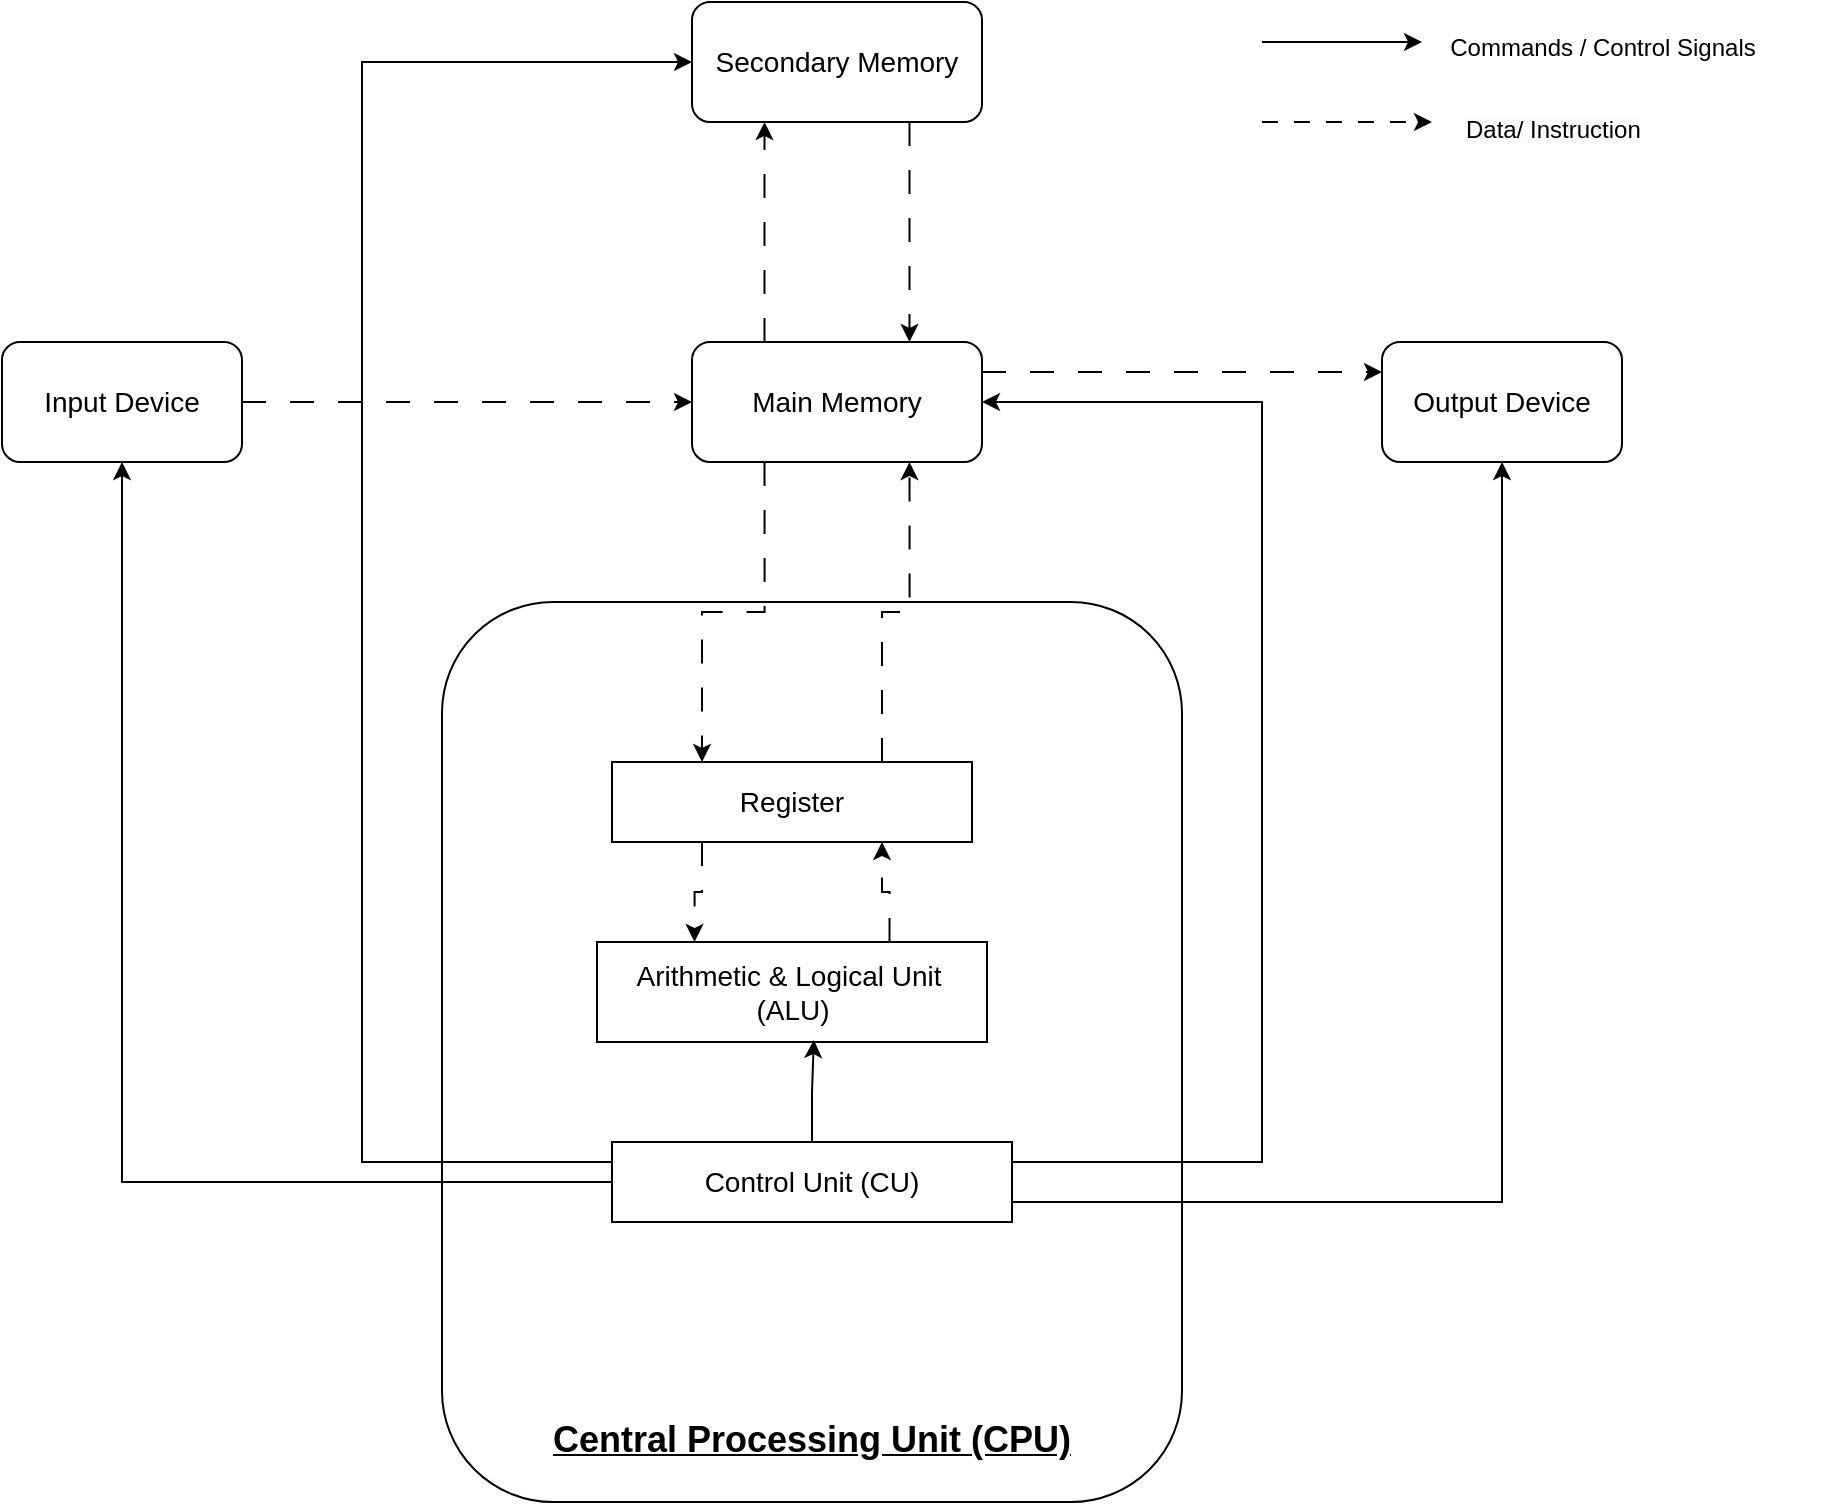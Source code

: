 <mxfile version="24.6.2" type="device">
  <diagram name="Page-1" id="Vc08yr3_zJAEnjp8Pe5J">
    <mxGraphModel dx="1434" dy="772" grid="1" gridSize="10" guides="1" tooltips="1" connect="1" arrows="1" fold="1" page="1" pageScale="1" pageWidth="1920" pageHeight="1200" math="0" shadow="0">
      <root>
        <mxCell id="0" />
        <mxCell id="1" parent="0" />
        <mxCell id="NIqYZCi16Il6kfepJ139-2" value="&lt;div&gt;&lt;br&gt;&lt;/div&gt;&lt;div&gt;&lt;br&gt;&lt;/div&gt;&lt;div&gt;&lt;br&gt;&lt;/div&gt;&lt;div&gt;&lt;br&gt;&lt;/div&gt;&lt;div&gt;&lt;br&gt;&lt;/div&gt;&lt;div&gt;&lt;br&gt;&lt;/div&gt;&lt;div&gt;&lt;br&gt;&lt;/div&gt;&lt;div&gt;&lt;br&gt;&lt;/div&gt;&lt;div&gt;&lt;br&gt;&lt;/div&gt;&lt;div&gt;&lt;br&gt;&lt;/div&gt;&lt;div&gt;&lt;br&gt;&lt;/div&gt;&lt;div&gt;&lt;br&gt;&lt;/div&gt;&lt;div&gt;&lt;br&gt;&lt;/div&gt;&lt;div&gt;&lt;br&gt;&lt;/div&gt;&lt;div&gt;&lt;br&gt;&lt;/div&gt;&lt;div&gt;&lt;br&gt;&lt;/div&gt;&lt;div&gt;&lt;br&gt;&lt;/div&gt;&lt;div&gt;&lt;br&gt;&lt;/div&gt;&lt;div&gt;&lt;br&gt;&lt;/div&gt;&lt;div&gt;&lt;br&gt;&lt;/div&gt;&lt;div&gt;&lt;br&gt;&lt;/div&gt;&lt;div&gt;&lt;br&gt;&lt;/div&gt;&lt;div&gt;&lt;br&gt;&lt;/div&gt;&lt;div&gt;&lt;br&gt;&lt;/div&gt;&lt;div&gt;&lt;br&gt;&lt;/div&gt;&lt;div&gt;&lt;br&gt;&lt;/div&gt;&lt;div&gt;&lt;br&gt;&lt;/div&gt;&lt;div&gt;&lt;font style=&quot;font-size: 18px;&quot;&gt;&lt;b&gt;&lt;u&gt;Central Processing Unit (CPU)&lt;/u&gt;&lt;/b&gt;&lt;/font&gt;&lt;/div&gt;" style="rounded=1;whiteSpace=wrap;html=1;" vertex="1" parent="1">
          <mxGeometry x="870" y="620" width="370" height="450" as="geometry" />
        </mxCell>
        <mxCell id="NIqYZCi16Il6kfepJ139-23" style="edgeStyle=orthogonalEdgeStyle;rounded=0;orthogonalLoop=1;jettySize=auto;html=1;exitX=0.75;exitY=0;exitDx=0;exitDy=0;entryX=0.75;entryY=1;entryDx=0;entryDy=0;dashed=1;dashPattern=12 12;" edge="1" parent="1" source="NIqYZCi16Il6kfepJ139-1" target="NIqYZCi16Il6kfepJ139-7">
          <mxGeometry relative="1" as="geometry" />
        </mxCell>
        <mxCell id="NIqYZCi16Il6kfepJ139-25" style="edgeStyle=orthogonalEdgeStyle;rounded=0;orthogonalLoop=1;jettySize=auto;html=1;exitX=0.25;exitY=1;exitDx=0;exitDy=0;entryX=0.25;entryY=0;entryDx=0;entryDy=0;dashed=1;dashPattern=12 12;" edge="1" parent="1" source="NIqYZCi16Il6kfepJ139-1" target="NIqYZCi16Il6kfepJ139-4">
          <mxGeometry relative="1" as="geometry" />
        </mxCell>
        <mxCell id="NIqYZCi16Il6kfepJ139-1" value="&lt;font style=&quot;font-size: 14px;&quot;&gt;Register&lt;/font&gt;" style="rounded=0;whiteSpace=wrap;html=1;" vertex="1" parent="1">
          <mxGeometry x="955" y="700" width="180" height="40" as="geometry" />
        </mxCell>
        <mxCell id="NIqYZCi16Il6kfepJ139-26" style="edgeStyle=orthogonalEdgeStyle;rounded=0;orthogonalLoop=1;jettySize=auto;html=1;exitX=0.75;exitY=0;exitDx=0;exitDy=0;entryX=0.75;entryY=1;entryDx=0;entryDy=0;dashed=1;dashPattern=12 12;" edge="1" parent="1" source="NIqYZCi16Il6kfepJ139-4" target="NIqYZCi16Il6kfepJ139-1">
          <mxGeometry relative="1" as="geometry" />
        </mxCell>
        <mxCell id="NIqYZCi16Il6kfepJ139-4" value="&lt;font style=&quot;font-size: 14px;&quot;&gt;Arithmetic &amp;amp; Logical Unit&amp;nbsp;&lt;/font&gt;&lt;div&gt;&lt;font style=&quot;font-size: 14px;&quot;&gt;(ALU)&lt;/font&gt;&lt;/div&gt;" style="rounded=0;whiteSpace=wrap;html=1;" vertex="1" parent="1">
          <mxGeometry x="947.5" y="790" width="195" height="50" as="geometry" />
        </mxCell>
        <mxCell id="NIqYZCi16Il6kfepJ139-12" style="edgeStyle=orthogonalEdgeStyle;rounded=0;orthogonalLoop=1;jettySize=auto;html=1;entryX=0.5;entryY=1;entryDx=0;entryDy=0;" edge="1" parent="1" source="NIqYZCi16Il6kfepJ139-5" target="NIqYZCi16Il6kfepJ139-9">
          <mxGeometry relative="1" as="geometry" />
        </mxCell>
        <mxCell id="NIqYZCi16Il6kfepJ139-13" style="edgeStyle=orthogonalEdgeStyle;rounded=0;orthogonalLoop=1;jettySize=auto;html=1;exitX=0;exitY=0.25;exitDx=0;exitDy=0;entryX=0;entryY=0.5;entryDx=0;entryDy=0;" edge="1" parent="1" source="NIqYZCi16Il6kfepJ139-5" target="NIqYZCi16Il6kfepJ139-11">
          <mxGeometry relative="1" as="geometry">
            <Array as="points">
              <mxPoint x="830" y="900" />
              <mxPoint x="830" y="350" />
            </Array>
          </mxGeometry>
        </mxCell>
        <mxCell id="NIqYZCi16Il6kfepJ139-14" style="edgeStyle=orthogonalEdgeStyle;rounded=0;orthogonalLoop=1;jettySize=auto;html=1;exitX=1;exitY=0.75;exitDx=0;exitDy=0;entryX=0.5;entryY=1;entryDx=0;entryDy=0;" edge="1" parent="1" source="NIqYZCi16Il6kfepJ139-5" target="NIqYZCi16Il6kfepJ139-10">
          <mxGeometry relative="1" as="geometry" />
        </mxCell>
        <mxCell id="NIqYZCi16Il6kfepJ139-15" style="edgeStyle=orthogonalEdgeStyle;rounded=0;orthogonalLoop=1;jettySize=auto;html=1;exitX=1;exitY=0.25;exitDx=0;exitDy=0;entryX=1;entryY=0.5;entryDx=0;entryDy=0;" edge="1" parent="1" source="NIqYZCi16Il6kfepJ139-5" target="NIqYZCi16Il6kfepJ139-7">
          <mxGeometry relative="1" as="geometry">
            <mxPoint x="1280" y="520" as="targetPoint" />
            <Array as="points">
              <mxPoint x="1280" y="900" />
              <mxPoint x="1280" y="520" />
            </Array>
          </mxGeometry>
        </mxCell>
        <mxCell id="NIqYZCi16Il6kfepJ139-5" value="&lt;font style=&quot;font-size: 14px;&quot;&gt;Control Unit (CU)&lt;/font&gt;" style="rounded=0;whiteSpace=wrap;html=1;" vertex="1" parent="1">
          <mxGeometry x="955" y="890" width="200" height="40" as="geometry" />
        </mxCell>
        <mxCell id="NIqYZCi16Il6kfepJ139-18" style="edgeStyle=orthogonalEdgeStyle;rounded=0;orthogonalLoop=1;jettySize=auto;html=1;exitX=1;exitY=0.25;exitDx=0;exitDy=0;entryX=0;entryY=0.25;entryDx=0;entryDy=0;dashed=1;dashPattern=12 12;" edge="1" parent="1" source="NIqYZCi16Il6kfepJ139-7" target="NIqYZCi16Il6kfepJ139-10">
          <mxGeometry relative="1" as="geometry" />
        </mxCell>
        <mxCell id="NIqYZCi16Il6kfepJ139-20" style="edgeStyle=orthogonalEdgeStyle;rounded=0;orthogonalLoop=1;jettySize=auto;html=1;exitX=0.25;exitY=0;exitDx=0;exitDy=0;entryX=0.25;entryY=1;entryDx=0;entryDy=0;dashed=1;dashPattern=12 12;" edge="1" parent="1" source="NIqYZCi16Il6kfepJ139-7" target="NIqYZCi16Il6kfepJ139-11">
          <mxGeometry relative="1" as="geometry" />
        </mxCell>
        <mxCell id="NIqYZCi16Il6kfepJ139-22" style="edgeStyle=orthogonalEdgeStyle;rounded=0;orthogonalLoop=1;jettySize=auto;html=1;exitX=0.25;exitY=1;exitDx=0;exitDy=0;entryX=0.25;entryY=0;entryDx=0;entryDy=0;dashed=1;dashPattern=12 12;" edge="1" parent="1" source="NIqYZCi16Il6kfepJ139-7" target="NIqYZCi16Il6kfepJ139-1">
          <mxGeometry relative="1" as="geometry" />
        </mxCell>
        <mxCell id="NIqYZCi16Il6kfepJ139-7" value="&lt;font style=&quot;font-size: 14px;&quot;&gt;Main Memory&lt;/font&gt;" style="rounded=1;whiteSpace=wrap;html=1;" vertex="1" parent="1">
          <mxGeometry x="995" y="490" width="145" height="60" as="geometry" />
        </mxCell>
        <mxCell id="NIqYZCi16Il6kfepJ139-16" style="edgeStyle=orthogonalEdgeStyle;rounded=0;orthogonalLoop=1;jettySize=auto;html=1;exitX=1;exitY=0.5;exitDx=0;exitDy=0;entryX=0;entryY=0.5;entryDx=0;entryDy=0;dashed=1;dashPattern=12 12;" edge="1" parent="1" source="NIqYZCi16Il6kfepJ139-9" target="NIqYZCi16Il6kfepJ139-7">
          <mxGeometry relative="1" as="geometry" />
        </mxCell>
        <mxCell id="NIqYZCi16Il6kfepJ139-9" value="&lt;font style=&quot;font-size: 14px;&quot;&gt;Input Device&lt;/font&gt;" style="rounded=1;whiteSpace=wrap;html=1;" vertex="1" parent="1">
          <mxGeometry x="650" y="490" width="120" height="60" as="geometry" />
        </mxCell>
        <mxCell id="NIqYZCi16Il6kfepJ139-10" value="&lt;font style=&quot;font-size: 14px;&quot;&gt;Output Device&lt;/font&gt;" style="rounded=1;whiteSpace=wrap;html=1;" vertex="1" parent="1">
          <mxGeometry x="1340" y="490" width="120" height="60" as="geometry" />
        </mxCell>
        <mxCell id="NIqYZCi16Il6kfepJ139-21" style="edgeStyle=orthogonalEdgeStyle;rounded=0;orthogonalLoop=1;jettySize=auto;html=1;exitX=0.75;exitY=1;exitDx=0;exitDy=0;entryX=0.75;entryY=0;entryDx=0;entryDy=0;dashed=1;dashPattern=12 12;" edge="1" parent="1" source="NIqYZCi16Il6kfepJ139-11" target="NIqYZCi16Il6kfepJ139-7">
          <mxGeometry relative="1" as="geometry" />
        </mxCell>
        <mxCell id="NIqYZCi16Il6kfepJ139-11" value="&lt;font style=&quot;font-size: 14px;&quot;&gt;Secondary Memory&lt;/font&gt;" style="rounded=1;whiteSpace=wrap;html=1;" vertex="1" parent="1">
          <mxGeometry x="995" y="320" width="145" height="60" as="geometry" />
        </mxCell>
        <mxCell id="NIqYZCi16Il6kfepJ139-27" style="edgeStyle=orthogonalEdgeStyle;rounded=0;orthogonalLoop=1;jettySize=auto;html=1;exitX=0.5;exitY=0;exitDx=0;exitDy=0;entryX=0.556;entryY=0.98;entryDx=0;entryDy=0;entryPerimeter=0;" edge="1" parent="1" source="NIqYZCi16Il6kfepJ139-5" target="NIqYZCi16Il6kfepJ139-4">
          <mxGeometry relative="1" as="geometry" />
        </mxCell>
        <mxCell id="NIqYZCi16Il6kfepJ139-31" value="" style="endArrow=classic;html=1;rounded=0;" edge="1" parent="1">
          <mxGeometry width="50" height="50" relative="1" as="geometry">
            <mxPoint x="1280" y="340" as="sourcePoint" />
            <mxPoint x="1360" y="340" as="targetPoint" />
          </mxGeometry>
        </mxCell>
        <mxCell id="NIqYZCi16Il6kfepJ139-32" value="Commands / Control Signals" style="text;html=1;align=center;verticalAlign=middle;resizable=0;points=[];autosize=1;strokeColor=none;fillColor=none;" vertex="1" parent="1">
          <mxGeometry x="1360" y="328" width="180" height="30" as="geometry" />
        </mxCell>
        <mxCell id="NIqYZCi16Il6kfepJ139-42" value="" style="endArrow=classic;html=1;rounded=0;dashed=1;dashPattern=8 8;" edge="1" parent="1">
          <mxGeometry width="50" height="50" relative="1" as="geometry">
            <mxPoint x="1280" y="380" as="sourcePoint" />
            <mxPoint x="1365" y="380" as="targetPoint" />
            <Array as="points">
              <mxPoint x="1365" y="380" />
            </Array>
          </mxGeometry>
        </mxCell>
        <mxCell id="NIqYZCi16Il6kfepJ139-44" value="&lt;span style=&quot;color: rgb(0, 0, 0); font-family: Helvetica; font-size: 12px; font-style: normal; font-variant-ligatures: normal; font-variant-caps: normal; font-weight: 400; letter-spacing: normal; orphans: 2; text-align: center; text-indent: 0px; text-transform: none; widows: 2; word-spacing: 0px; -webkit-text-stroke-width: 0px; white-space: nowrap; background-color: rgb(251, 251, 251); text-decoration-thickness: initial; text-decoration-style: initial; text-decoration-color: initial; display: inline !important; float: none;&quot;&gt;Data/ Instruction&lt;/span&gt;" style="text;whiteSpace=wrap;html=1;" vertex="1" parent="1">
          <mxGeometry x="1380" y="370" width="190" height="40" as="geometry" />
        </mxCell>
      </root>
    </mxGraphModel>
  </diagram>
</mxfile>
